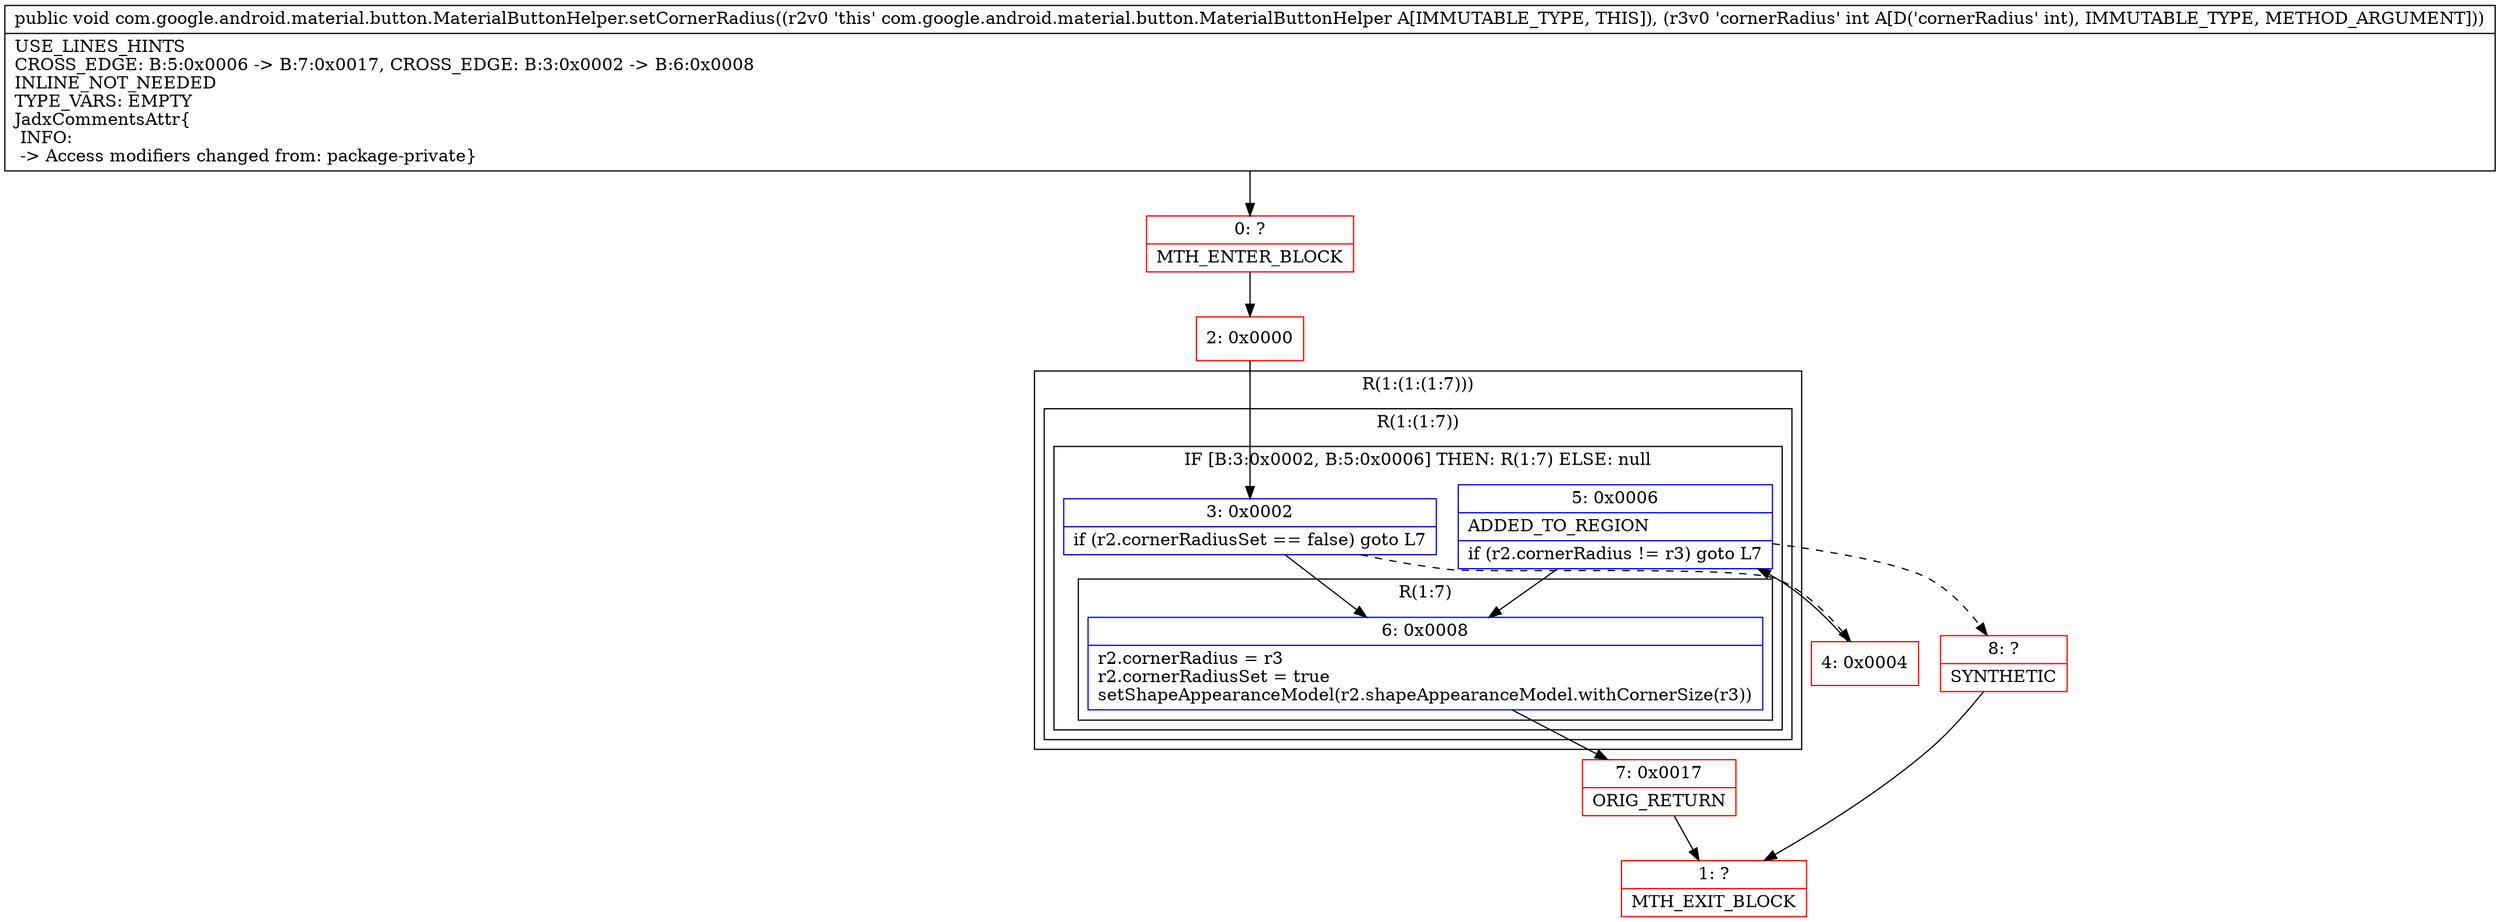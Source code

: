 digraph "CFG forcom.google.android.material.button.MaterialButtonHelper.setCornerRadius(I)V" {
subgraph cluster_Region_1819024334 {
label = "R(1:(1:(1:7)))";
node [shape=record,color=blue];
subgraph cluster_Region_904910125 {
label = "R(1:(1:7))";
node [shape=record,color=blue];
subgraph cluster_IfRegion_1075046503 {
label = "IF [B:3:0x0002, B:5:0x0006] THEN: R(1:7) ELSE: null";
node [shape=record,color=blue];
Node_3 [shape=record,label="{3\:\ 0x0002|if (r2.cornerRadiusSet == false) goto L7\l}"];
Node_5 [shape=record,label="{5\:\ 0x0006|ADDED_TO_REGION\l|if (r2.cornerRadius != r3) goto L7\l}"];
subgraph cluster_Region_824693017 {
label = "R(1:7)";
node [shape=record,color=blue];
Node_6 [shape=record,label="{6\:\ 0x0008|r2.cornerRadius = r3\lr2.cornerRadiusSet = true\lsetShapeAppearanceModel(r2.shapeAppearanceModel.withCornerSize(r3))\l}"];
}
}
}
}
Node_0 [shape=record,color=red,label="{0\:\ ?|MTH_ENTER_BLOCK\l}"];
Node_2 [shape=record,color=red,label="{2\:\ 0x0000}"];
Node_4 [shape=record,color=red,label="{4\:\ 0x0004}"];
Node_8 [shape=record,color=red,label="{8\:\ ?|SYNTHETIC\l}"];
Node_1 [shape=record,color=red,label="{1\:\ ?|MTH_EXIT_BLOCK\l}"];
Node_7 [shape=record,color=red,label="{7\:\ 0x0017|ORIG_RETURN\l}"];
MethodNode[shape=record,label="{public void com.google.android.material.button.MaterialButtonHelper.setCornerRadius((r2v0 'this' com.google.android.material.button.MaterialButtonHelper A[IMMUTABLE_TYPE, THIS]), (r3v0 'cornerRadius' int A[D('cornerRadius' int), IMMUTABLE_TYPE, METHOD_ARGUMENT]))  | USE_LINES_HINTS\lCROSS_EDGE: B:5:0x0006 \-\> B:7:0x0017, CROSS_EDGE: B:3:0x0002 \-\> B:6:0x0008\lINLINE_NOT_NEEDED\lTYPE_VARS: EMPTY\lJadxCommentsAttr\{\l INFO: \l \-\> Access modifiers changed from: package\-private\}\l}"];
MethodNode -> Node_0;Node_3 -> Node_4[style=dashed];
Node_3 -> Node_6;
Node_5 -> Node_6;
Node_5 -> Node_8[style=dashed];
Node_6 -> Node_7;
Node_0 -> Node_2;
Node_2 -> Node_3;
Node_4 -> Node_5;
Node_8 -> Node_1;
Node_7 -> Node_1;
}

